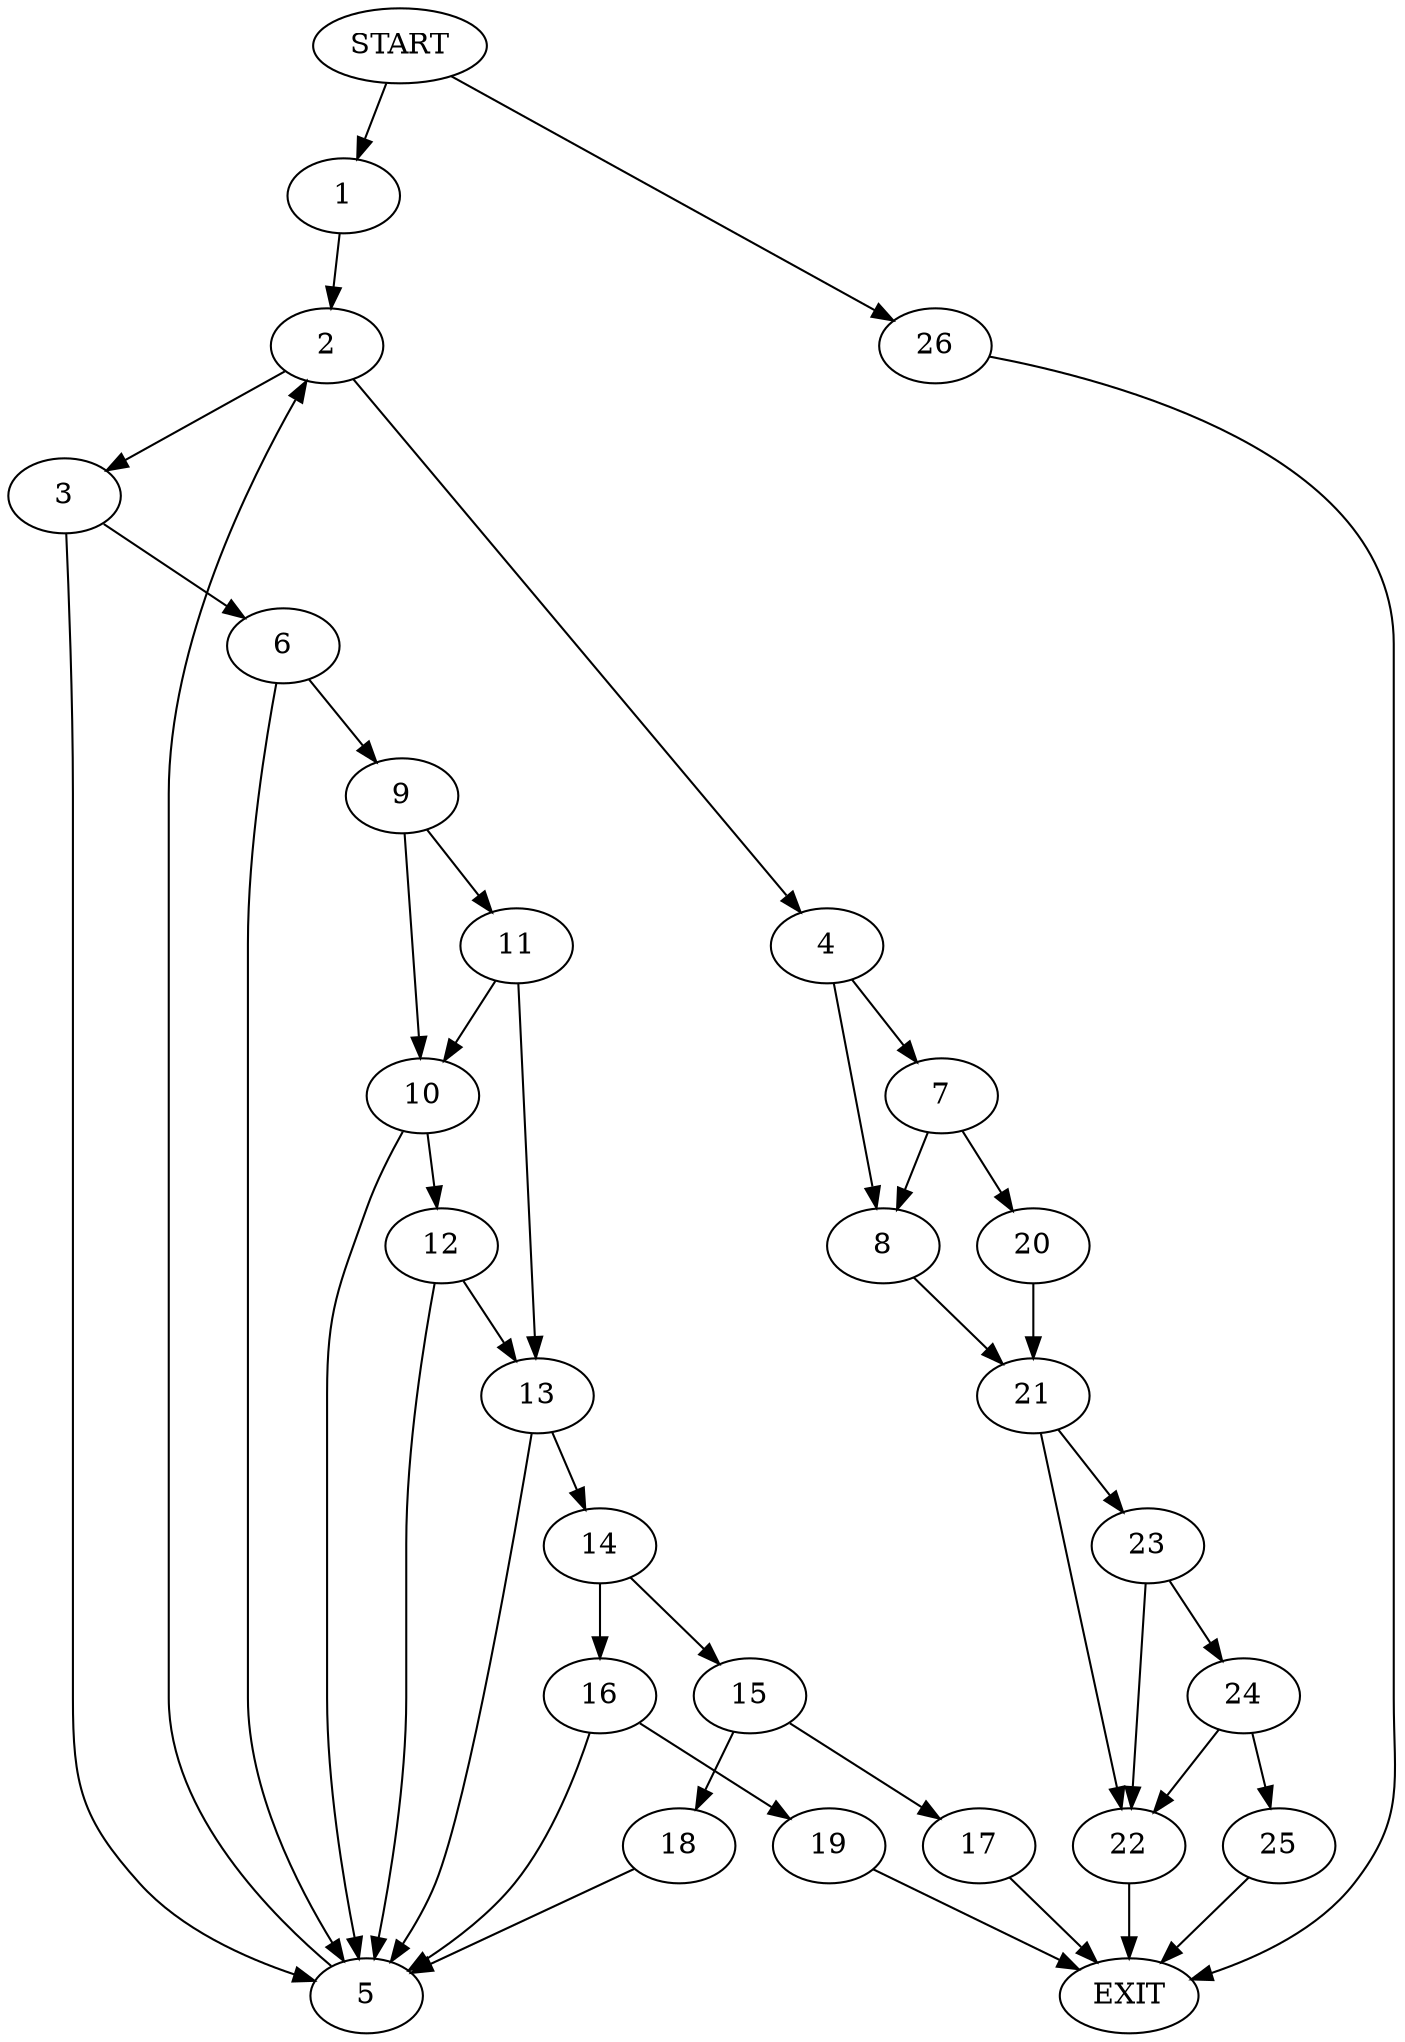 digraph {
0 [label="START"]
27 [label="EXIT"]
0 -> 1
1 -> 2
2 -> 3
2 -> 4
3 -> 5
3 -> 6
4 -> 7
4 -> 8
6 -> 5
6 -> 9
5 -> 2
9 -> 10
9 -> 11
10 -> 5
10 -> 12
11 -> 10
11 -> 13
13 -> 5
13 -> 14
12 -> 5
12 -> 13
14 -> 15
14 -> 16
15 -> 17
15 -> 18
16 -> 5
16 -> 19
17 -> 27
18 -> 5
19 -> 27
7 -> 8
7 -> 20
8 -> 21
20 -> 21
21 -> 22
21 -> 23
22 -> 27
23 -> 22
23 -> 24
24 -> 22
24 -> 25
25 -> 27
0 -> 26
26 -> 27
}
